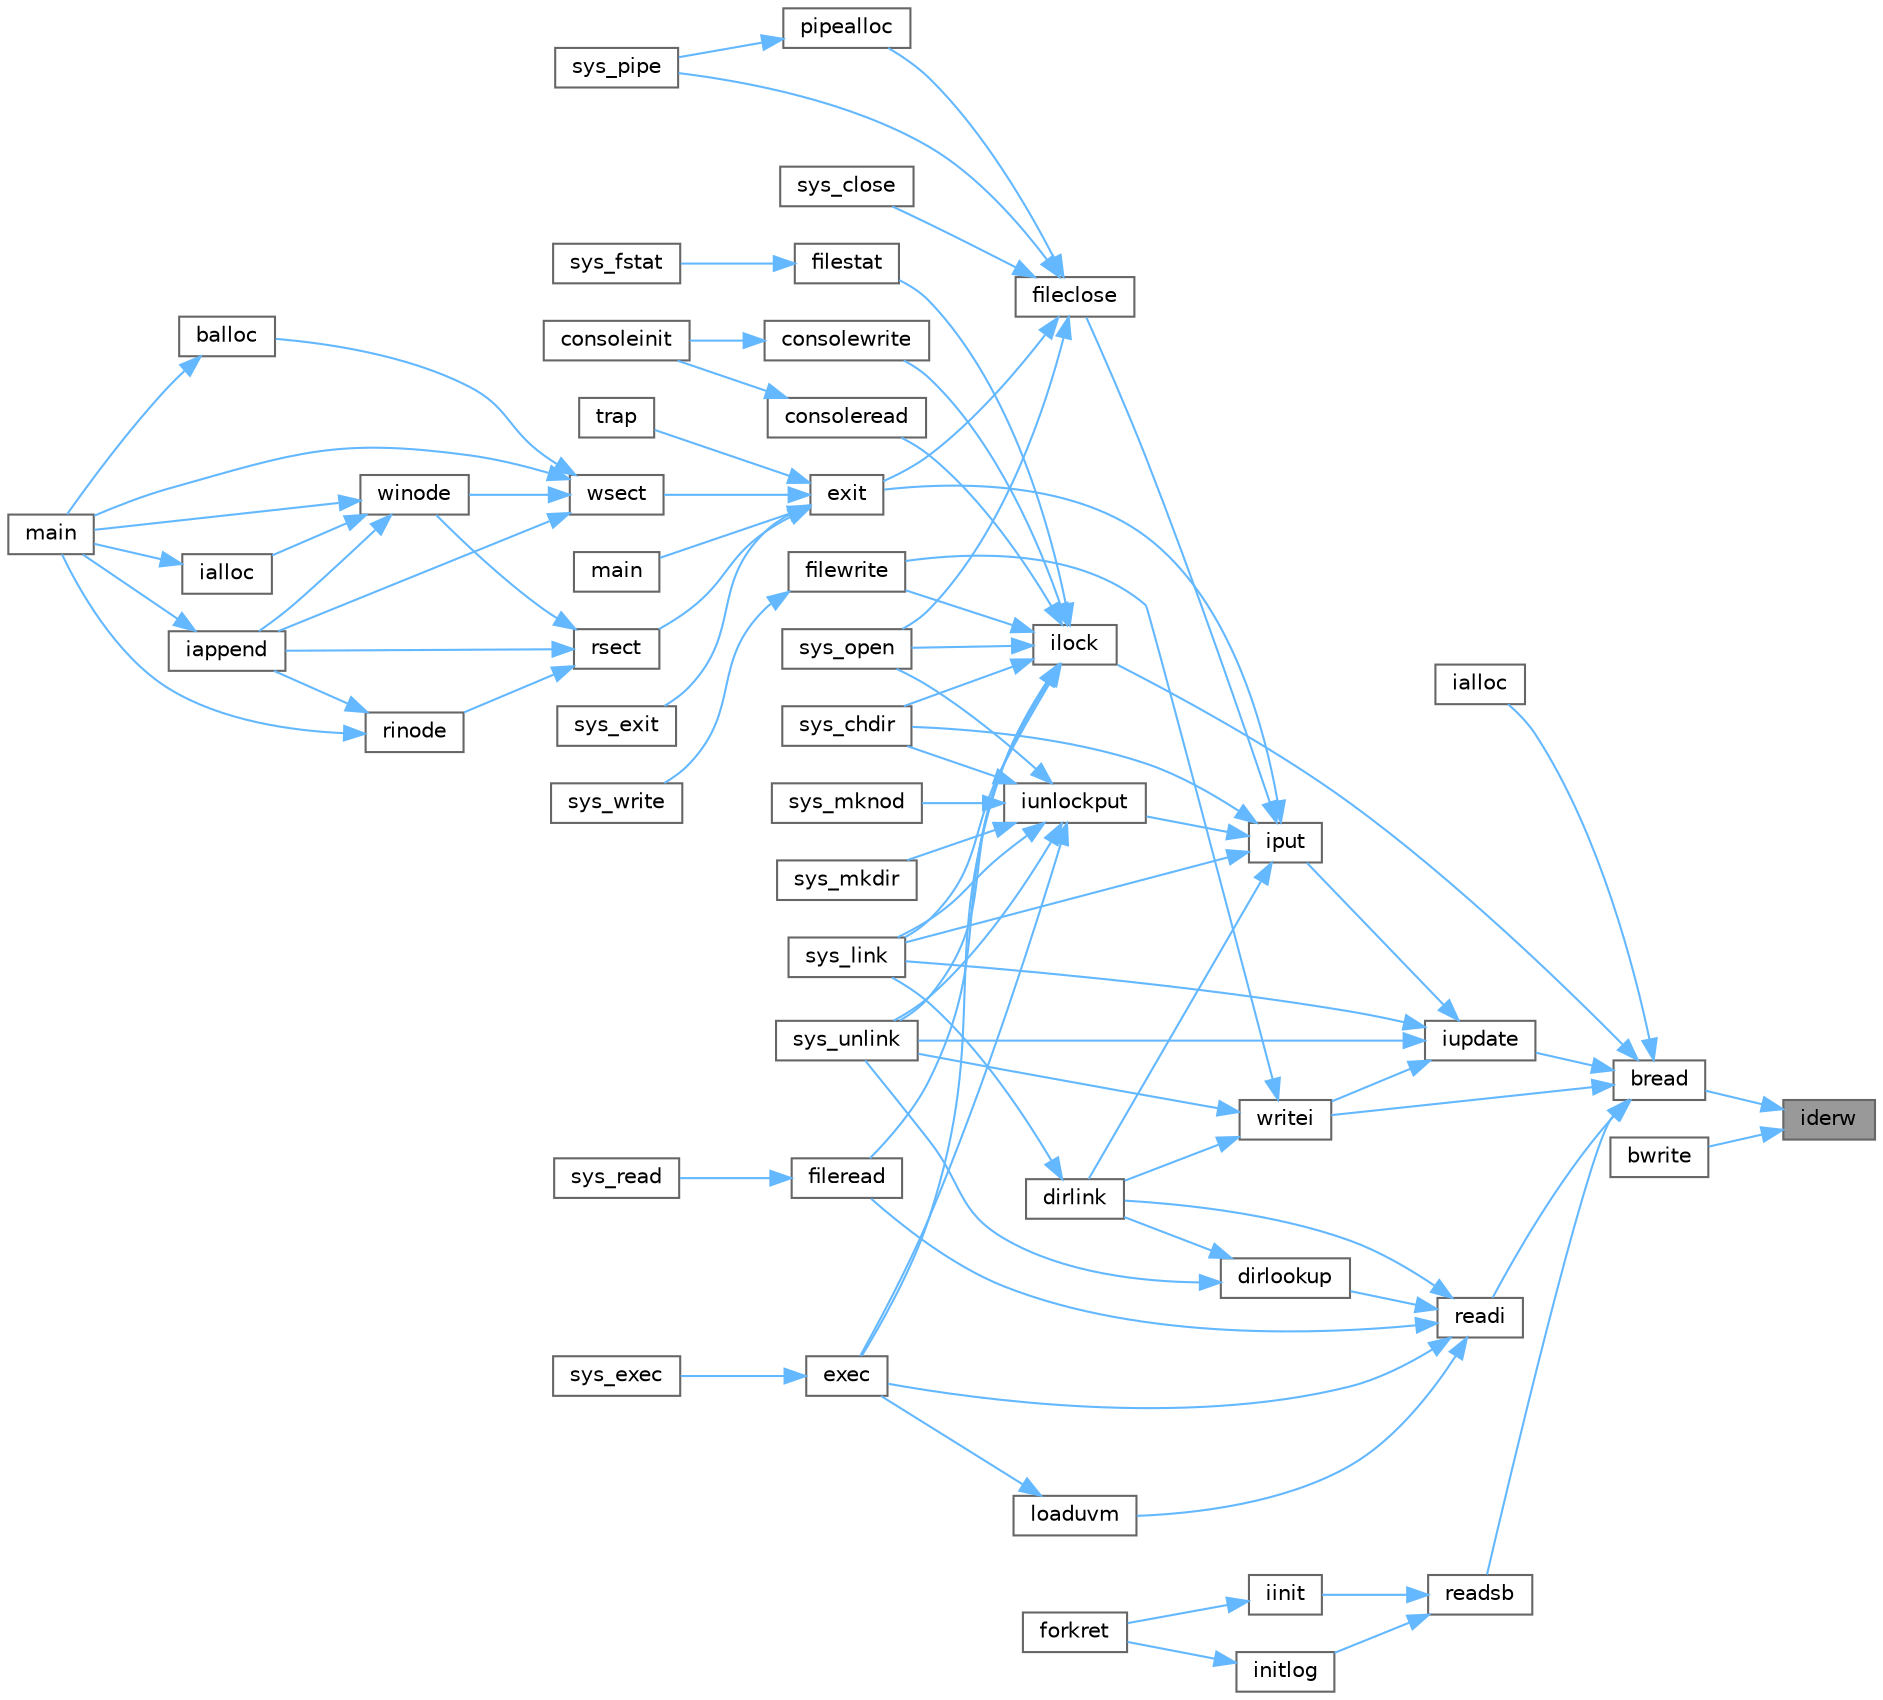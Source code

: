 digraph "iderw"
{
 // LATEX_PDF_SIZE
  bgcolor="transparent";
  edge [fontname=Helvetica,fontsize=10,labelfontname=Helvetica,labelfontsize=10];
  node [fontname=Helvetica,fontsize=10,shape=box,height=0.2,width=0.4];
  rankdir="RL";
  Node1 [id="Node000001",label="iderw",height=0.2,width=0.4,color="gray40", fillcolor="grey60", style="filled", fontcolor="black",tooltip=" "];
  Node1 -> Node2 [id="edge1_Node000001_Node000002",dir="back",color="steelblue1",style="solid",tooltip=" "];
  Node2 [id="Node000002",label="bread",height=0.2,width=0.4,color="grey40", fillcolor="white", style="filled",URL="$dc/de6/bio_8c.html#a30b8d2ef2300ed8e3d879a428fe39898",tooltip=" "];
  Node2 -> Node3 [id="edge2_Node000002_Node000003",dir="back",color="steelblue1",style="solid",tooltip=" "];
  Node3 [id="Node000003",label="ialloc",height=0.2,width=0.4,color="grey40", fillcolor="white", style="filled",URL="$d2/d5a/fs_8c.html#af95049367381647bc9487af49724b869",tooltip=" "];
  Node2 -> Node4 [id="edge3_Node000002_Node000004",dir="back",color="steelblue1",style="solid",tooltip=" "];
  Node4 [id="Node000004",label="ilock",height=0.2,width=0.4,color="grey40", fillcolor="white", style="filled",URL="$d2/d5a/fs_8c.html#aed28187406d84a3aa71f10c6235a03ec",tooltip=" "];
  Node4 -> Node5 [id="edge4_Node000004_Node000005",dir="back",color="steelblue1",style="solid",tooltip=" "];
  Node5 [id="Node000005",label="consoleread",height=0.2,width=0.4,color="grey40", fillcolor="white", style="filled",URL="$d0/d56/console_8c.html#a28ac85a90987662e306ca8efbfe16074",tooltip=" "];
  Node5 -> Node6 [id="edge5_Node000005_Node000006",dir="back",color="steelblue1",style="solid",tooltip=" "];
  Node6 [id="Node000006",label="consoleinit",height=0.2,width=0.4,color="grey40", fillcolor="white", style="filled",URL="$d0/d56/console_8c.html#ab508ff0f4db26fe35cd25fa648f9ee75",tooltip=" "];
  Node4 -> Node7 [id="edge6_Node000004_Node000007",dir="back",color="steelblue1",style="solid",tooltip=" "];
  Node7 [id="Node000007",label="consolewrite",height=0.2,width=0.4,color="grey40", fillcolor="white", style="filled",URL="$d0/d56/console_8c.html#a6af7eb39268127d389792cec37785666",tooltip=" "];
  Node7 -> Node6 [id="edge7_Node000007_Node000006",dir="back",color="steelblue1",style="solid",tooltip=" "];
  Node4 -> Node8 [id="edge8_Node000004_Node000008",dir="back",color="steelblue1",style="solid",tooltip=" "];
  Node8 [id="Node000008",label="exec",height=0.2,width=0.4,color="grey40", fillcolor="white", style="filled",URL="$df/dc9/exec_8c.html#ace32454ed0d37834dcb1cb4f8b727e6e",tooltip=" "];
  Node8 -> Node9 [id="edge9_Node000008_Node000009",dir="back",color="steelblue1",style="solid",tooltip=" "];
  Node9 [id="Node000009",label="sys_exec",height=0.2,width=0.4,color="grey40", fillcolor="white", style="filled",URL="$d1/d14/sysfile_8c.html#aeaa813ddeb6a5fac3c45714c7351c526",tooltip=" "];
  Node4 -> Node10 [id="edge10_Node000004_Node000010",dir="back",color="steelblue1",style="solid",tooltip=" "];
  Node10 [id="Node000010",label="fileread",height=0.2,width=0.4,color="grey40", fillcolor="white", style="filled",URL="$d6/d13/file_8c.html#a1dc8c87c7e48bdaaf98e9c7047928f29",tooltip=" "];
  Node10 -> Node11 [id="edge11_Node000010_Node000011",dir="back",color="steelblue1",style="solid",tooltip=" "];
  Node11 [id="Node000011",label="sys_read",height=0.2,width=0.4,color="grey40", fillcolor="white", style="filled",URL="$d1/d14/sysfile_8c.html#a54bf714d9e898cbdcbc061b280bbfae0",tooltip=" "];
  Node4 -> Node12 [id="edge12_Node000004_Node000012",dir="back",color="steelblue1",style="solid",tooltip=" "];
  Node12 [id="Node000012",label="filestat",height=0.2,width=0.4,color="grey40", fillcolor="white", style="filled",URL="$d6/d13/file_8c.html#afff8e849fa54dea2a5a27dbb97474607",tooltip=" "];
  Node12 -> Node13 [id="edge13_Node000012_Node000013",dir="back",color="steelblue1",style="solid",tooltip=" "];
  Node13 [id="Node000013",label="sys_fstat",height=0.2,width=0.4,color="grey40", fillcolor="white", style="filled",URL="$d1/d14/sysfile_8c.html#ac243c8f20f5fb2e3e257b5007af2c204",tooltip=" "];
  Node4 -> Node14 [id="edge14_Node000004_Node000014",dir="back",color="steelblue1",style="solid",tooltip=" "];
  Node14 [id="Node000014",label="filewrite",height=0.2,width=0.4,color="grey40", fillcolor="white", style="filled",URL="$d6/d13/file_8c.html#ab8de757a0a9f58dcc6511ea5e46ebb88",tooltip=" "];
  Node14 -> Node15 [id="edge15_Node000014_Node000015",dir="back",color="steelblue1",style="solid",tooltip=" "];
  Node15 [id="Node000015",label="sys_write",height=0.2,width=0.4,color="grey40", fillcolor="white", style="filled",URL="$d1/d14/sysfile_8c.html#a687d939a9e4792af15db96f2c2f34378",tooltip=" "];
  Node4 -> Node16 [id="edge16_Node000004_Node000016",dir="back",color="steelblue1",style="solid",tooltip=" "];
  Node16 [id="Node000016",label="sys_chdir",height=0.2,width=0.4,color="grey40", fillcolor="white", style="filled",URL="$d1/d14/sysfile_8c.html#ad1c5f8693cb35b9605fee09eebdda640",tooltip=" "];
  Node4 -> Node17 [id="edge17_Node000004_Node000017",dir="back",color="steelblue1",style="solid",tooltip=" "];
  Node17 [id="Node000017",label="sys_link",height=0.2,width=0.4,color="grey40", fillcolor="white", style="filled",URL="$d1/d14/sysfile_8c.html#a759600870314007ac558871239122fb7",tooltip=" "];
  Node4 -> Node18 [id="edge18_Node000004_Node000018",dir="back",color="steelblue1",style="solid",tooltip=" "];
  Node18 [id="Node000018",label="sys_open",height=0.2,width=0.4,color="grey40", fillcolor="white", style="filled",URL="$d1/d14/sysfile_8c.html#a74e45efc661ca17c068bc283b3842e6d",tooltip=" "];
  Node4 -> Node19 [id="edge19_Node000004_Node000019",dir="back",color="steelblue1",style="solid",tooltip=" "];
  Node19 [id="Node000019",label="sys_unlink",height=0.2,width=0.4,color="grey40", fillcolor="white", style="filled",URL="$d1/d14/sysfile_8c.html#ae1e58ee11d41f643929520d8c1640da7",tooltip=" "];
  Node2 -> Node20 [id="edge20_Node000002_Node000020",dir="back",color="steelblue1",style="solid",tooltip=" "];
  Node20 [id="Node000020",label="iupdate",height=0.2,width=0.4,color="grey40", fillcolor="white", style="filled",URL="$d2/d5a/fs_8c.html#a7220afa8e5f4bea540eb95879ea7df6e",tooltip=" "];
  Node20 -> Node21 [id="edge21_Node000020_Node000021",dir="back",color="steelblue1",style="solid",tooltip=" "];
  Node21 [id="Node000021",label="iput",height=0.2,width=0.4,color="grey40", fillcolor="white", style="filled",URL="$d2/d5a/fs_8c.html#ab3c447f135c68e4c3c1f8d5866f6e77b",tooltip=" "];
  Node21 -> Node22 [id="edge22_Node000021_Node000022",dir="back",color="steelblue1",style="solid",tooltip=" "];
  Node22 [id="Node000022",label="dirlink",height=0.2,width=0.4,color="grey40", fillcolor="white", style="filled",URL="$d2/d5a/fs_8c.html#a69a135a0e8a06d9f306d77ebc0c1f7a0",tooltip=" "];
  Node22 -> Node17 [id="edge23_Node000022_Node000017",dir="back",color="steelblue1",style="solid",tooltip=" "];
  Node21 -> Node23 [id="edge24_Node000021_Node000023",dir="back",color="steelblue1",style="solid",tooltip=" "];
  Node23 [id="Node000023",label="exit",height=0.2,width=0.4,color="grey40", fillcolor="white", style="filled",URL="$d3/dda/proc_8c.html#aaf98ef7cdde3a0dfb2e49919de3298b1",tooltip=" "];
  Node23 -> Node24 [id="edge25_Node000023_Node000024",dir="back",color="steelblue1",style="solid",tooltip=" "];
  Node24 [id="Node000024",label="main",height=0.2,width=0.4,color="grey40", fillcolor="white", style="filled",URL="$d1/d6a/hello_8c.html#a0ddf1224851353fc92bfbff6f499fa97",tooltip=" "];
  Node23 -> Node25 [id="edge26_Node000023_Node000025",dir="back",color="steelblue1",style="solid",tooltip=" "];
  Node25 [id="Node000025",label="rsect",height=0.2,width=0.4,color="grey40", fillcolor="white", style="filled",URL="$d7/d1f/mkfs_8c.html#a22ea835ad23cd716a962f30e4882ee80",tooltip=" "];
  Node25 -> Node26 [id="edge27_Node000025_Node000026",dir="back",color="steelblue1",style="solid",tooltip=" "];
  Node26 [id="Node000026",label="iappend",height=0.2,width=0.4,color="grey40", fillcolor="white", style="filled",URL="$d7/d1f/mkfs_8c.html#a268b61616f575ff072f5bb34c83e02e9",tooltip=" "];
  Node26 -> Node27 [id="edge28_Node000026_Node000027",dir="back",color="steelblue1",style="solid",tooltip=" "];
  Node27 [id="Node000027",label="main",height=0.2,width=0.4,color="grey40", fillcolor="white", style="filled",URL="$d7/d1f/mkfs_8c.html#a0ddf1224851353fc92bfbff6f499fa97",tooltip=" "];
  Node25 -> Node28 [id="edge29_Node000025_Node000028",dir="back",color="steelblue1",style="solid",tooltip=" "];
  Node28 [id="Node000028",label="rinode",height=0.2,width=0.4,color="grey40", fillcolor="white", style="filled",URL="$d7/d1f/mkfs_8c.html#a3b6cb1258a963010211a8e5ddf99defe",tooltip=" "];
  Node28 -> Node26 [id="edge30_Node000028_Node000026",dir="back",color="steelblue1",style="solid",tooltip=" "];
  Node28 -> Node27 [id="edge31_Node000028_Node000027",dir="back",color="steelblue1",style="solid",tooltip=" "];
  Node25 -> Node29 [id="edge32_Node000025_Node000029",dir="back",color="steelblue1",style="solid",tooltip=" "];
  Node29 [id="Node000029",label="winode",height=0.2,width=0.4,color="grey40", fillcolor="white", style="filled",URL="$d7/d1f/mkfs_8c.html#a2540c48cea7dc865909cfb3f8450a887",tooltip=" "];
  Node29 -> Node30 [id="edge33_Node000029_Node000030",dir="back",color="steelblue1",style="solid",tooltip=" "];
  Node30 [id="Node000030",label="ialloc",height=0.2,width=0.4,color="grey40", fillcolor="white", style="filled",URL="$d7/d1f/mkfs_8c.html#a341af7faeda3d6fcb57a5a9fe3a0104a",tooltip=" "];
  Node30 -> Node27 [id="edge34_Node000030_Node000027",dir="back",color="steelblue1",style="solid",tooltip=" "];
  Node29 -> Node26 [id="edge35_Node000029_Node000026",dir="back",color="steelblue1",style="solid",tooltip=" "];
  Node29 -> Node27 [id="edge36_Node000029_Node000027",dir="back",color="steelblue1",style="solid",tooltip=" "];
  Node23 -> Node31 [id="edge37_Node000023_Node000031",dir="back",color="steelblue1",style="solid",tooltip=" "];
  Node31 [id="Node000031",label="sys_exit",height=0.2,width=0.4,color="grey40", fillcolor="white", style="filled",URL="$dd/d35/sysproc_8c.html#aee72faa31a0c32b410aba558ef1d59f2",tooltip=" "];
  Node23 -> Node32 [id="edge38_Node000023_Node000032",dir="back",color="steelblue1",style="solid",tooltip=" "];
  Node32 [id="Node000032",label="trap",height=0.2,width=0.4,color="grey40", fillcolor="white", style="filled",URL="$dc/d6f/trap_8c.html#a372d166e36c086c91e5f5d81e5fead3a",tooltip=" "];
  Node23 -> Node33 [id="edge39_Node000023_Node000033",dir="back",color="steelblue1",style="solid",tooltip=" "];
  Node33 [id="Node000033",label="wsect",height=0.2,width=0.4,color="grey40", fillcolor="white", style="filled",URL="$d7/d1f/mkfs_8c.html#ac62d827d836d1807e4d6f365f32348bb",tooltip=" "];
  Node33 -> Node34 [id="edge40_Node000033_Node000034",dir="back",color="steelblue1",style="solid",tooltip=" "];
  Node34 [id="Node000034",label="balloc",height=0.2,width=0.4,color="grey40", fillcolor="white", style="filled",URL="$d7/d1f/mkfs_8c.html#a327cdfc7a74165d8922ec6c8ba256906",tooltip=" "];
  Node34 -> Node27 [id="edge41_Node000034_Node000027",dir="back",color="steelblue1",style="solid",tooltip=" "];
  Node33 -> Node26 [id="edge42_Node000033_Node000026",dir="back",color="steelblue1",style="solid",tooltip=" "];
  Node33 -> Node27 [id="edge43_Node000033_Node000027",dir="back",color="steelblue1",style="solid",tooltip=" "];
  Node33 -> Node29 [id="edge44_Node000033_Node000029",dir="back",color="steelblue1",style="solid",tooltip=" "];
  Node21 -> Node35 [id="edge45_Node000021_Node000035",dir="back",color="steelblue1",style="solid",tooltip=" "];
  Node35 [id="Node000035",label="fileclose",height=0.2,width=0.4,color="grey40", fillcolor="white", style="filled",URL="$d6/d13/file_8c.html#ae557c81ab89c24219146144bb6adaa2c",tooltip=" "];
  Node35 -> Node23 [id="edge46_Node000035_Node000023",dir="back",color="steelblue1",style="solid",tooltip=" "];
  Node35 -> Node36 [id="edge47_Node000035_Node000036",dir="back",color="steelblue1",style="solid",tooltip=" "];
  Node36 [id="Node000036",label="pipealloc",height=0.2,width=0.4,color="grey40", fillcolor="white", style="filled",URL="$d1/d47/pipe_8c.html#a9d6f0c526148e6002b6776619c7563e6",tooltip=" "];
  Node36 -> Node37 [id="edge48_Node000036_Node000037",dir="back",color="steelblue1",style="solid",tooltip=" "];
  Node37 [id="Node000037",label="sys_pipe",height=0.2,width=0.4,color="grey40", fillcolor="white", style="filled",URL="$d1/d14/sysfile_8c.html#a9a70db941def46ec25939e6c2d30e399",tooltip=" "];
  Node35 -> Node38 [id="edge49_Node000035_Node000038",dir="back",color="steelblue1",style="solid",tooltip=" "];
  Node38 [id="Node000038",label="sys_close",height=0.2,width=0.4,color="grey40", fillcolor="white", style="filled",URL="$d1/d14/sysfile_8c.html#a32945488fd39bc405757177b37cd2250",tooltip=" "];
  Node35 -> Node18 [id="edge50_Node000035_Node000018",dir="back",color="steelblue1",style="solid",tooltip=" "];
  Node35 -> Node37 [id="edge51_Node000035_Node000037",dir="back",color="steelblue1",style="solid",tooltip=" "];
  Node21 -> Node39 [id="edge52_Node000021_Node000039",dir="back",color="steelblue1",style="solid",tooltip=" "];
  Node39 [id="Node000039",label="iunlockput",height=0.2,width=0.4,color="grey40", fillcolor="white", style="filled",URL="$d2/d5a/fs_8c.html#a207b3008bae35596c55ec7c4fc6875eb",tooltip=" "];
  Node39 -> Node8 [id="edge53_Node000039_Node000008",dir="back",color="steelblue1",style="solid",tooltip=" "];
  Node39 -> Node16 [id="edge54_Node000039_Node000016",dir="back",color="steelblue1",style="solid",tooltip=" "];
  Node39 -> Node17 [id="edge55_Node000039_Node000017",dir="back",color="steelblue1",style="solid",tooltip=" "];
  Node39 -> Node40 [id="edge56_Node000039_Node000040",dir="back",color="steelblue1",style="solid",tooltip=" "];
  Node40 [id="Node000040",label="sys_mkdir",height=0.2,width=0.4,color="grey40", fillcolor="white", style="filled",URL="$d1/d14/sysfile_8c.html#a057e5bce2de7a87ebfd2dc33967bca4a",tooltip=" "];
  Node39 -> Node41 [id="edge57_Node000039_Node000041",dir="back",color="steelblue1",style="solid",tooltip=" "];
  Node41 [id="Node000041",label="sys_mknod",height=0.2,width=0.4,color="grey40", fillcolor="white", style="filled",URL="$d1/d14/sysfile_8c.html#a25697aa3d828b5878d38170d724adb27",tooltip=" "];
  Node39 -> Node18 [id="edge58_Node000039_Node000018",dir="back",color="steelblue1",style="solid",tooltip=" "];
  Node39 -> Node19 [id="edge59_Node000039_Node000019",dir="back",color="steelblue1",style="solid",tooltip=" "];
  Node21 -> Node16 [id="edge60_Node000021_Node000016",dir="back",color="steelblue1",style="solid",tooltip=" "];
  Node21 -> Node17 [id="edge61_Node000021_Node000017",dir="back",color="steelblue1",style="solid",tooltip=" "];
  Node20 -> Node17 [id="edge62_Node000020_Node000017",dir="back",color="steelblue1",style="solid",tooltip=" "];
  Node20 -> Node19 [id="edge63_Node000020_Node000019",dir="back",color="steelblue1",style="solid",tooltip=" "];
  Node20 -> Node42 [id="edge64_Node000020_Node000042",dir="back",color="steelblue1",style="solid",tooltip=" "];
  Node42 [id="Node000042",label="writei",height=0.2,width=0.4,color="grey40", fillcolor="white", style="filled",URL="$d2/d5a/fs_8c.html#a15858f4d8a4cc1def3d84d03c312836b",tooltip=" "];
  Node42 -> Node22 [id="edge65_Node000042_Node000022",dir="back",color="steelblue1",style="solid",tooltip=" "];
  Node42 -> Node14 [id="edge66_Node000042_Node000014",dir="back",color="steelblue1",style="solid",tooltip=" "];
  Node42 -> Node19 [id="edge67_Node000042_Node000019",dir="back",color="steelblue1",style="solid",tooltip=" "];
  Node2 -> Node43 [id="edge68_Node000002_Node000043",dir="back",color="steelblue1",style="solid",tooltip=" "];
  Node43 [id="Node000043",label="readi",height=0.2,width=0.4,color="grey40", fillcolor="white", style="filled",URL="$d2/d5a/fs_8c.html#a3aba1fa9f6789d09356aec5b96d91fa8",tooltip=" "];
  Node43 -> Node22 [id="edge69_Node000043_Node000022",dir="back",color="steelblue1",style="solid",tooltip=" "];
  Node43 -> Node44 [id="edge70_Node000043_Node000044",dir="back",color="steelblue1",style="solid",tooltip=" "];
  Node44 [id="Node000044",label="dirlookup",height=0.2,width=0.4,color="grey40", fillcolor="white", style="filled",URL="$d2/d5a/fs_8c.html#a5341068f021beac8cf0032b97d231e6f",tooltip=" "];
  Node44 -> Node22 [id="edge71_Node000044_Node000022",dir="back",color="steelblue1",style="solid",tooltip=" "];
  Node44 -> Node19 [id="edge72_Node000044_Node000019",dir="back",color="steelblue1",style="solid",tooltip=" "];
  Node43 -> Node8 [id="edge73_Node000043_Node000008",dir="back",color="steelblue1",style="solid",tooltip=" "];
  Node43 -> Node10 [id="edge74_Node000043_Node000010",dir="back",color="steelblue1",style="solid",tooltip=" "];
  Node43 -> Node45 [id="edge75_Node000043_Node000045",dir="back",color="steelblue1",style="solid",tooltip=" "];
  Node45 [id="Node000045",label="loaduvm",height=0.2,width=0.4,color="grey40", fillcolor="white", style="filled",URL="$de/de9/vm_8c.html#a201acc8337a2893268b61ea5a1ee0d53",tooltip=" "];
  Node45 -> Node8 [id="edge76_Node000045_Node000008",dir="back",color="steelblue1",style="solid",tooltip=" "];
  Node2 -> Node46 [id="edge77_Node000002_Node000046",dir="back",color="steelblue1",style="solid",tooltip=" "];
  Node46 [id="Node000046",label="readsb",height=0.2,width=0.4,color="grey40", fillcolor="white", style="filled",URL="$d2/d5a/fs_8c.html#aff0080b2133027be2e525ca088b40e78",tooltip=" "];
  Node46 -> Node47 [id="edge78_Node000046_Node000047",dir="back",color="steelblue1",style="solid",tooltip=" "];
  Node47 [id="Node000047",label="iinit",height=0.2,width=0.4,color="grey40", fillcolor="white", style="filled",URL="$d2/d5a/fs_8c.html#a301761a27cf266e0bad483272fb31a3c",tooltip=" "];
  Node47 -> Node48 [id="edge79_Node000047_Node000048",dir="back",color="steelblue1",style="solid",tooltip=" "];
  Node48 [id="Node000048",label="forkret",height=0.2,width=0.4,color="grey40", fillcolor="white", style="filled",URL="$d3/dda/proc_8c.html#a11c5d62d28e8121e75235d361158156e",tooltip=" "];
  Node46 -> Node49 [id="edge80_Node000046_Node000049",dir="back",color="steelblue1",style="solid",tooltip=" "];
  Node49 [id="Node000049",label="initlog",height=0.2,width=0.4,color="grey40", fillcolor="white", style="filled",URL="$d7/df8/log_8c.html#ad5e79aaefb91f41b9ef6aeae7ecf4708",tooltip=" "];
  Node49 -> Node48 [id="edge81_Node000049_Node000048",dir="back",color="steelblue1",style="solid",tooltip=" "];
  Node2 -> Node42 [id="edge82_Node000002_Node000042",dir="back",color="steelblue1",style="solid",tooltip=" "];
  Node1 -> Node50 [id="edge83_Node000001_Node000050",dir="back",color="steelblue1",style="solid",tooltip=" "];
  Node50 [id="Node000050",label="bwrite",height=0.2,width=0.4,color="grey40", fillcolor="white", style="filled",URL="$dc/de6/bio_8c.html#a63c899c13b176ddf80064d32225e1298",tooltip=" "];
}
